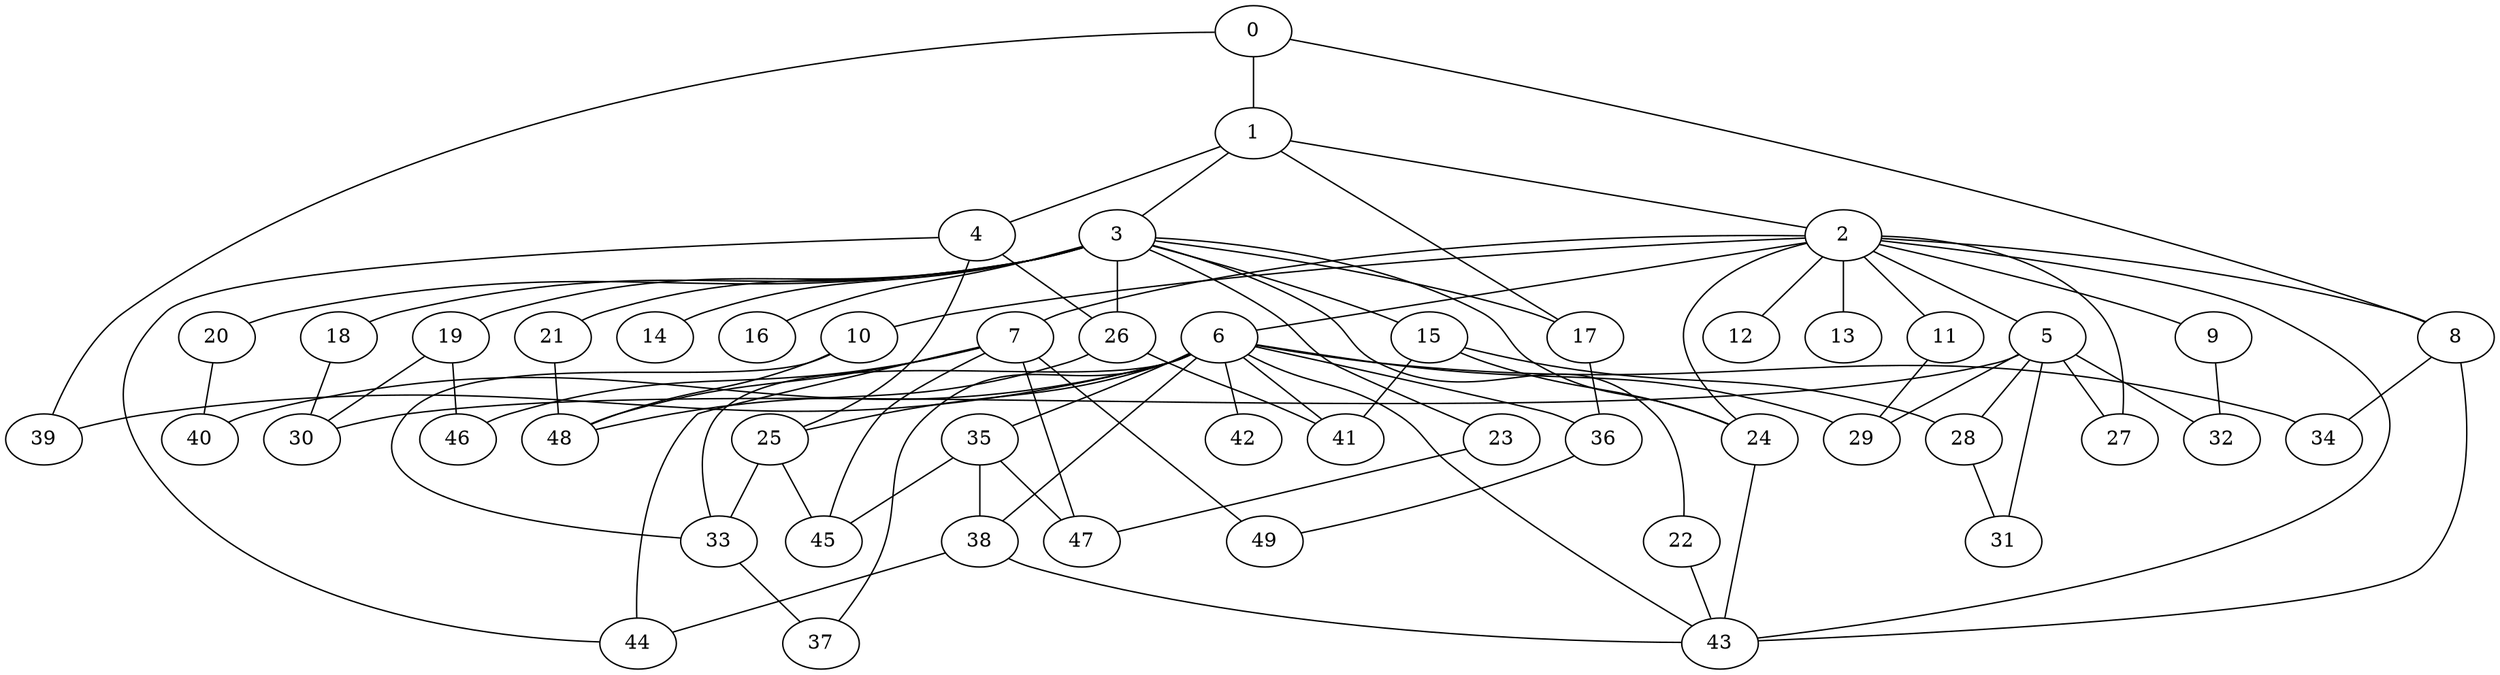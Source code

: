 
graph graphname {
    0 -- 1
0 -- 8
0 -- 39
1 -- 2
1 -- 3
1 -- 4
1 -- 17
2 -- 5
2 -- 6
2 -- 7
2 -- 8
2 -- 9
2 -- 10
2 -- 11
2 -- 12
2 -- 13
2 -- 27
2 -- 43
2 -- 24
3 -- 14
3 -- 15
3 -- 16
3 -- 17
3 -- 18
3 -- 19
3 -- 20
3 -- 21
3 -- 22
3 -- 23
3 -- 24
3 -- 26
4 -- 26
4 -- 25
4 -- 44
5 -- 32
5 -- 27
5 -- 28
5 -- 29
5 -- 30
5 -- 31
6 -- 33
6 -- 35
6 -- 36
6 -- 37
6 -- 38
6 -- 39
6 -- 40
6 -- 41
6 -- 42
6 -- 43
6 -- 34
6 -- 29
6 -- 25
7 -- 44
7 -- 45
7 -- 46
7 -- 47
7 -- 48
7 -- 49
8 -- 34
8 -- 43
9 -- 32
10 -- 48
10 -- 33
11 -- 29
15 -- 41
15 -- 24
15 -- 28
17 -- 36
18 -- 30
19 -- 46
19 -- 30
20 -- 40
21 -- 48
22 -- 43
23 -- 47
24 -- 43
25 -- 45
25 -- 33
26 -- 41
26 -- 48
28 -- 31
33 -- 37
35 -- 45
35 -- 47
35 -- 38
36 -- 49
38 -- 43
38 -- 44

}

